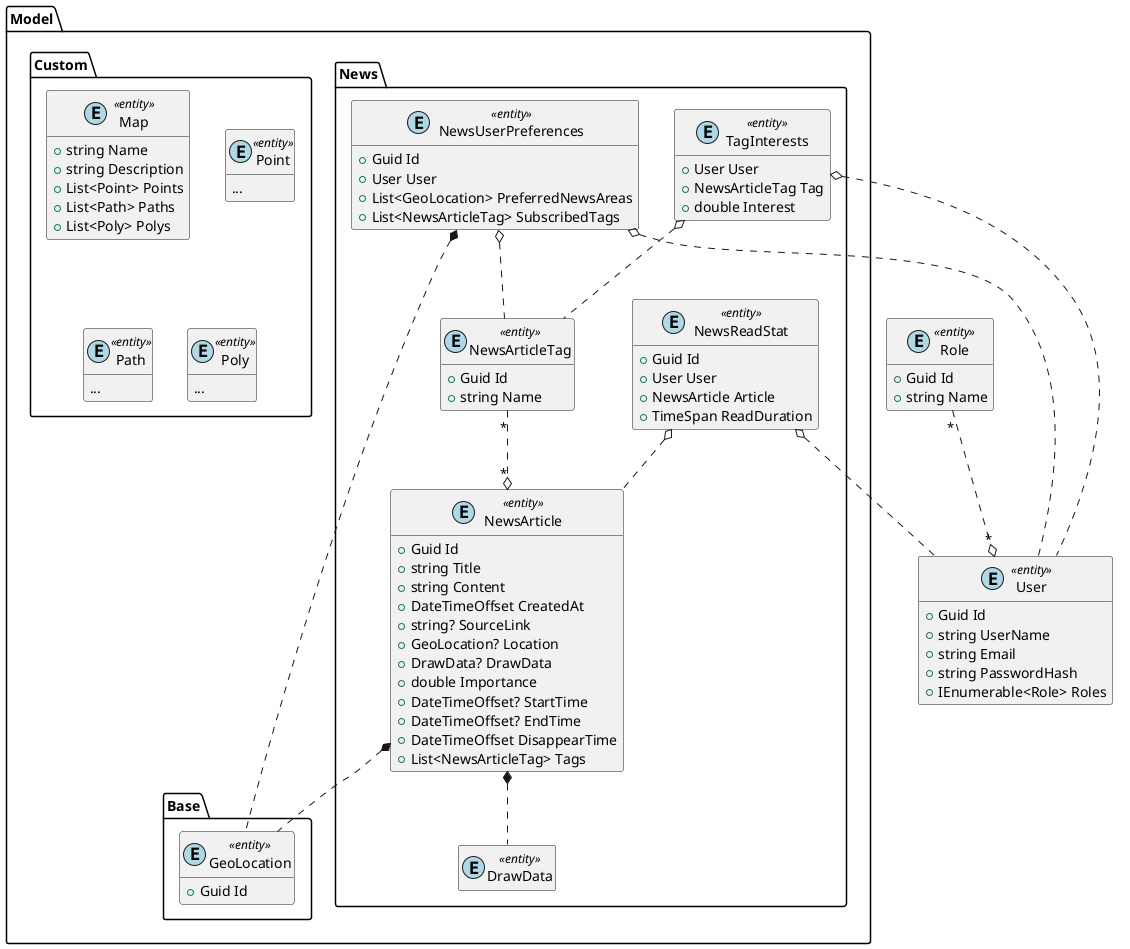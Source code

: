 @startuml Model

hide empty members

class User << (E,lightblue) entity >> {
    + Guid Id
    + string UserName
    + string Email
    + string PasswordHash
    + IEnumerable<Role> Roles
}

class Role << (E,lightblue) entity >> {
    + Guid Id
    + string Name
}

Role "*" ..o "*" User

package Model.Base {
    class Model.Base.GeoLocation << (E,lightblue) entity >> {
        + Guid Id
    }
    ' TODO
}

package Model.News {
    ' Optimize location storage for efficient filtering
    class NewsArticle << (E,lightblue) entity >> {
        + Guid Id
        + string Title
        + string Content
        + DateTimeOffset CreatedAt
        + string? SourceLink
        + GeoLocation? Location
        + DrawData? DrawData
        + double Importance
        + DateTimeOffset? StartTime
        + DateTimeOffset? EndTime
        + DateTimeOffset DisappearTime
        + List<NewsArticleTag> Tags
    }

    NewsArticle *.. Model.Base.GeoLocation
    NewsArticle *.. DrawData
    NewsArticleTag "*" ..o "*" NewsArticle

    class DrawData << (E,lightblue) entity >> {
        
    }

    class NewsArticleTag << (E,lightblue) entity >> {
        + Guid Id
        + string Name
    }

    class NewsUserPreferences << (E,lightblue) entity >> {
        + Guid Id
        + User User
        + List<GeoLocation> PreferredNewsAreas
        + List<NewsArticleTag> SubscribedTags
    }

    NewsUserPreferences o.. User
    NewsUserPreferences *.. Model.Base.GeoLocation
    NewsUserPreferences o.. NewsArticleTag

    class NewsReadStat << (E,lightblue) entity >> {
        + Guid Id
        + User User
        + NewsArticle Article
        + TimeSpan ReadDuration
    }

    NewsReadStat o.. User
    NewsReadStat o.. NewsArticle

    class TagInterests << (E,lightblue) entity >> {
        + User User
        + NewsArticleTag Tag
        + double Interest
    }

    TagInterests o.. User
    TagInterests o.. NewsArticleTag
}

''' Eco '''

' package Model.Eco {
'     class UnauthorizedDump << (E,lightblue) entity >> {
'         + GeoLocation Location
'         + UnauthorizedDumpProcessingStatus Status
'         + User? Reporter
'     }

'     ' TODO
'     enum UnauthorizedDumpProcessingStatus {
        
'     }

'     UnauthorizedDump --> UnauthorizedDumpProcessingStatus

'     class Dump << (E,lightblue) entity >> {
'         + GeoLocation Location
'         + bool IsFull
'     }

'     class RecyclePoint << (E,lightblue) entity >> {
'         + GeoLocation Location
'         + RecyclableResource Resource
'     }

'     enum RecyclableResource << (E,lightblue) entity >> {
'         Batteries,
'         Bottles,
'         Scrap,
'         ...
'     }
' }

' Custom

package Model.Custom {
    class Map << (E,lightblue) entity >> {
        + string Name
        + string Description
        + List<Point> Points
        + List<Path> Paths
        + List<Poly> Polys
    }

    class Point << (E,lightblue) entity >> {
        ...
    }

    class Path << (E,lightblue) entity >> {
        ...
    }

    class Poly << (E,lightblue) entity >> {
        ...
    }
}

@enduml

